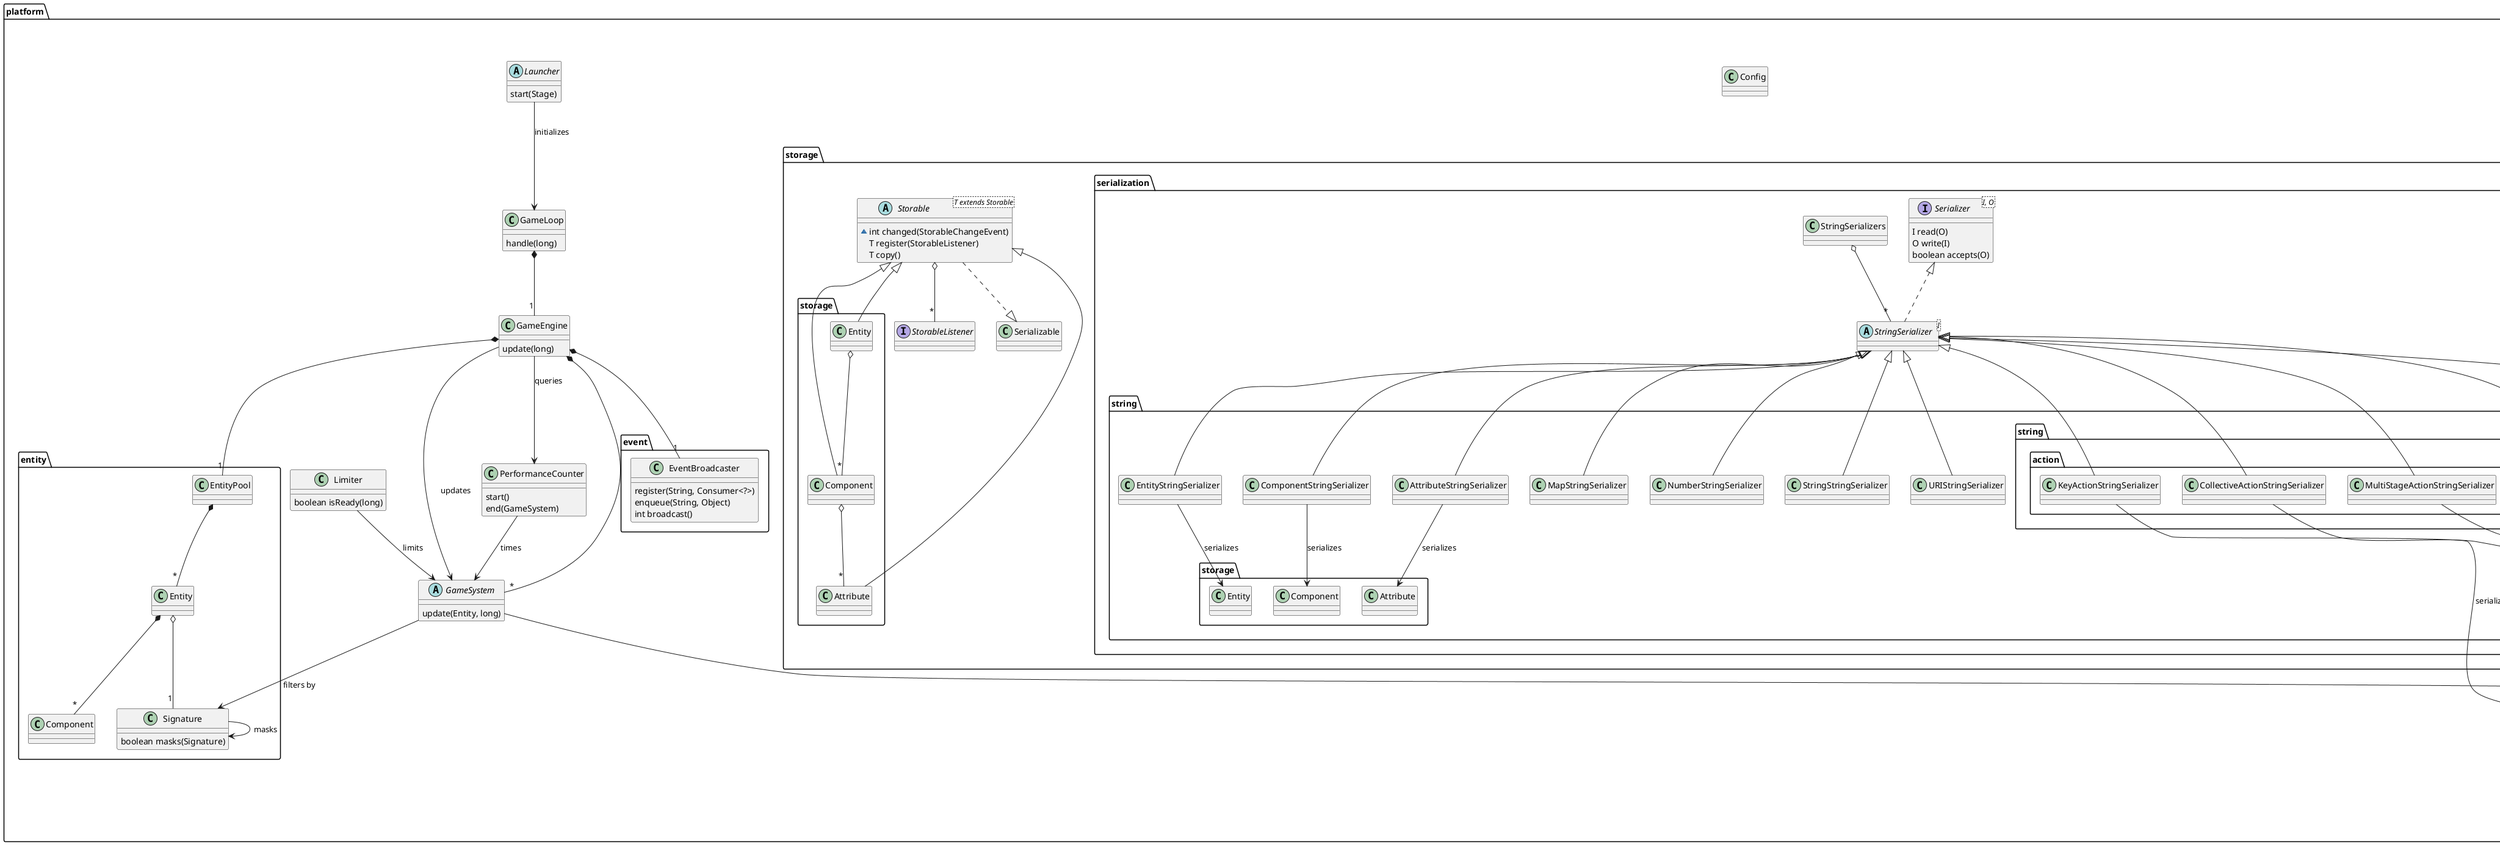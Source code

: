 @startuml

package platform {
	class GameLoop {
		handle(long)
	}

	class GameEngine {
		update(long)
	}

	abstract class GameSystem {
		update(Entity, long)
	}

	class Limiter {
		boolean isReady(long)
	}

	class PerformanceCounter {
		start()
		end(GameSystem)
	}

	class Config

	abstract class Launcher {
		start(Stage)
	}

	package action {
		class ActionRegistry

		abstract class Action
		class CollectiveAction
		class FreeFormAction
		class KeyAction
		class MultiStageAction

		ActionRegistry o-- "*" Action

		Action <|-- CollectiveAction
		Action <|-- FreeFormAction
		Action <|-- KeyAction
		Action <|-- MultiStageAction

		CollectiveAction o-- "*" Action
		KeyAction o-- "1" MultiStageAction
		MultiStageAction o-- "1..3" Action
	}

	package event {
  	class EventBroadcaster {
  		register(String, Consumer<?>)
  		enqueue(String, Object)
  		int broadcast()
  	}
  }

  package entity {
  	class Entity
  	class EntityPool

  	class Signature {
  		boolean masks(Signature)
  	}

  	class Component

  	Entity o-- "1" Signature
  	Entity *-- "*" Component

  	EntityPool *-- "*" Entity

  	Signature --> Signature: masks
  }

  package media {
  	class Camera {
  		Vector getAbsolutePosition(Vector)
			Vector getRelativePosition(Vector)
  	}

  	class CompositeImage

  	class ImagePool {
  		put(Properties)
		}

		class SoundPool {
			put(Properties)
		}

  	ImagePool o-- "*" CompositeImage
  }

  package math {
	  class Vector

	  class WeightedDistribution

	  class Collider {
	  	{static} Vector intersection(Vector, Vector, Vector, Vector)
			{static} Vector intersection(Vector, float, Vector, float)
			{static} Vector intersection(Vector, Vector, Vector, float)
			{static} void elasticCollide(Vector, Vector, float, Vector, Vector, float)
	  }
  }

  package storage {
  	abstract class Storable<T extends Storable> {
  		~ int changed(StorableChangeEvent)
			T register(StorableListener)
			T copy()
  	}
  	interface StorableListener

		class storage.Entity
		class storage.Component
		class storage.Attribute

		package serialization {
			interface Serializer<I, O> {
				I read(O)
				O write(I)
				boolean accepts(O)
			}
			abstract class StringSerializer<I>
			class StringSerializers

			Serializer <|.. StringSerializer

			StringSerializers o-- "*" StringSerializer

			package string {
				package string.action {
					StringSerializer <|-- ActionContainerStringSerializer
					StringSerializer <|-- CollectiveActionStringSerializer
					StringSerializer <|-- KeyActionStringSerializer
					StringSerializer <|-- MultiStageActionStringSerializer
					StringSerializer <|-- RegisteredActionStringSerializer

					CollectiveActionStringSerializer --> CollectiveAction: serializes
					KeyActionStringSerializer --> KeyAction: serializes
					MultiStageActionStringSerializer --> MultiStageAction: serializes
					RegisteredActionStringSerializer --> Action: serializes
				}

				StringSerializer <|-- EntityStringSerializer
				StringSerializer <|-- ComponentStringSerializer
				StringSerializer <|-- AttributeStringSerializer
				StringSerializer <|-- MapStringSerializer
				StringSerializer <|-- NumberStringSerializer
				StringSerializer <|-- StringStringSerializer
				StringSerializer <|-- URIStringSerializer

				EntityStringSerializer --> storage.Entity: serializes
				ComponentStringSerializer --> storage.Component: serializes
				AttributeStringSerializer --> storage.Attribute: serializes
			}
		}

		Storable ..|> Serializable
		Storable o-- "*" StorableListener
		Storable <|-- storage.Entity
		Storable <|-- storage.Component
		Storable <|-- storage.Attribute

		storage.Entity o-- "*" storage.Component
		storage.Component o-- "*" storage.Attribute
  }

	Action --> Entity: alters
	Entity o-- "*" Action

  GameLoop *-- "1" GameEngine

  GameEngine *-- "1" EventBroadcaster
  GameEngine *-- "1" EntityPool
	GameEngine *-- "*" GameSystem

	GameEngine --> GameSystem: updates
	GameEngine --> PerformanceCounter: queries

	GameSystem --> Signature: filters by
	GameSystem --> Entity: updates

	Limiter --> GameSystem: limits

	PerformanceCounter --> GameSystem: times

	Launcher --> GameLoop: initializes
}

@enduml
